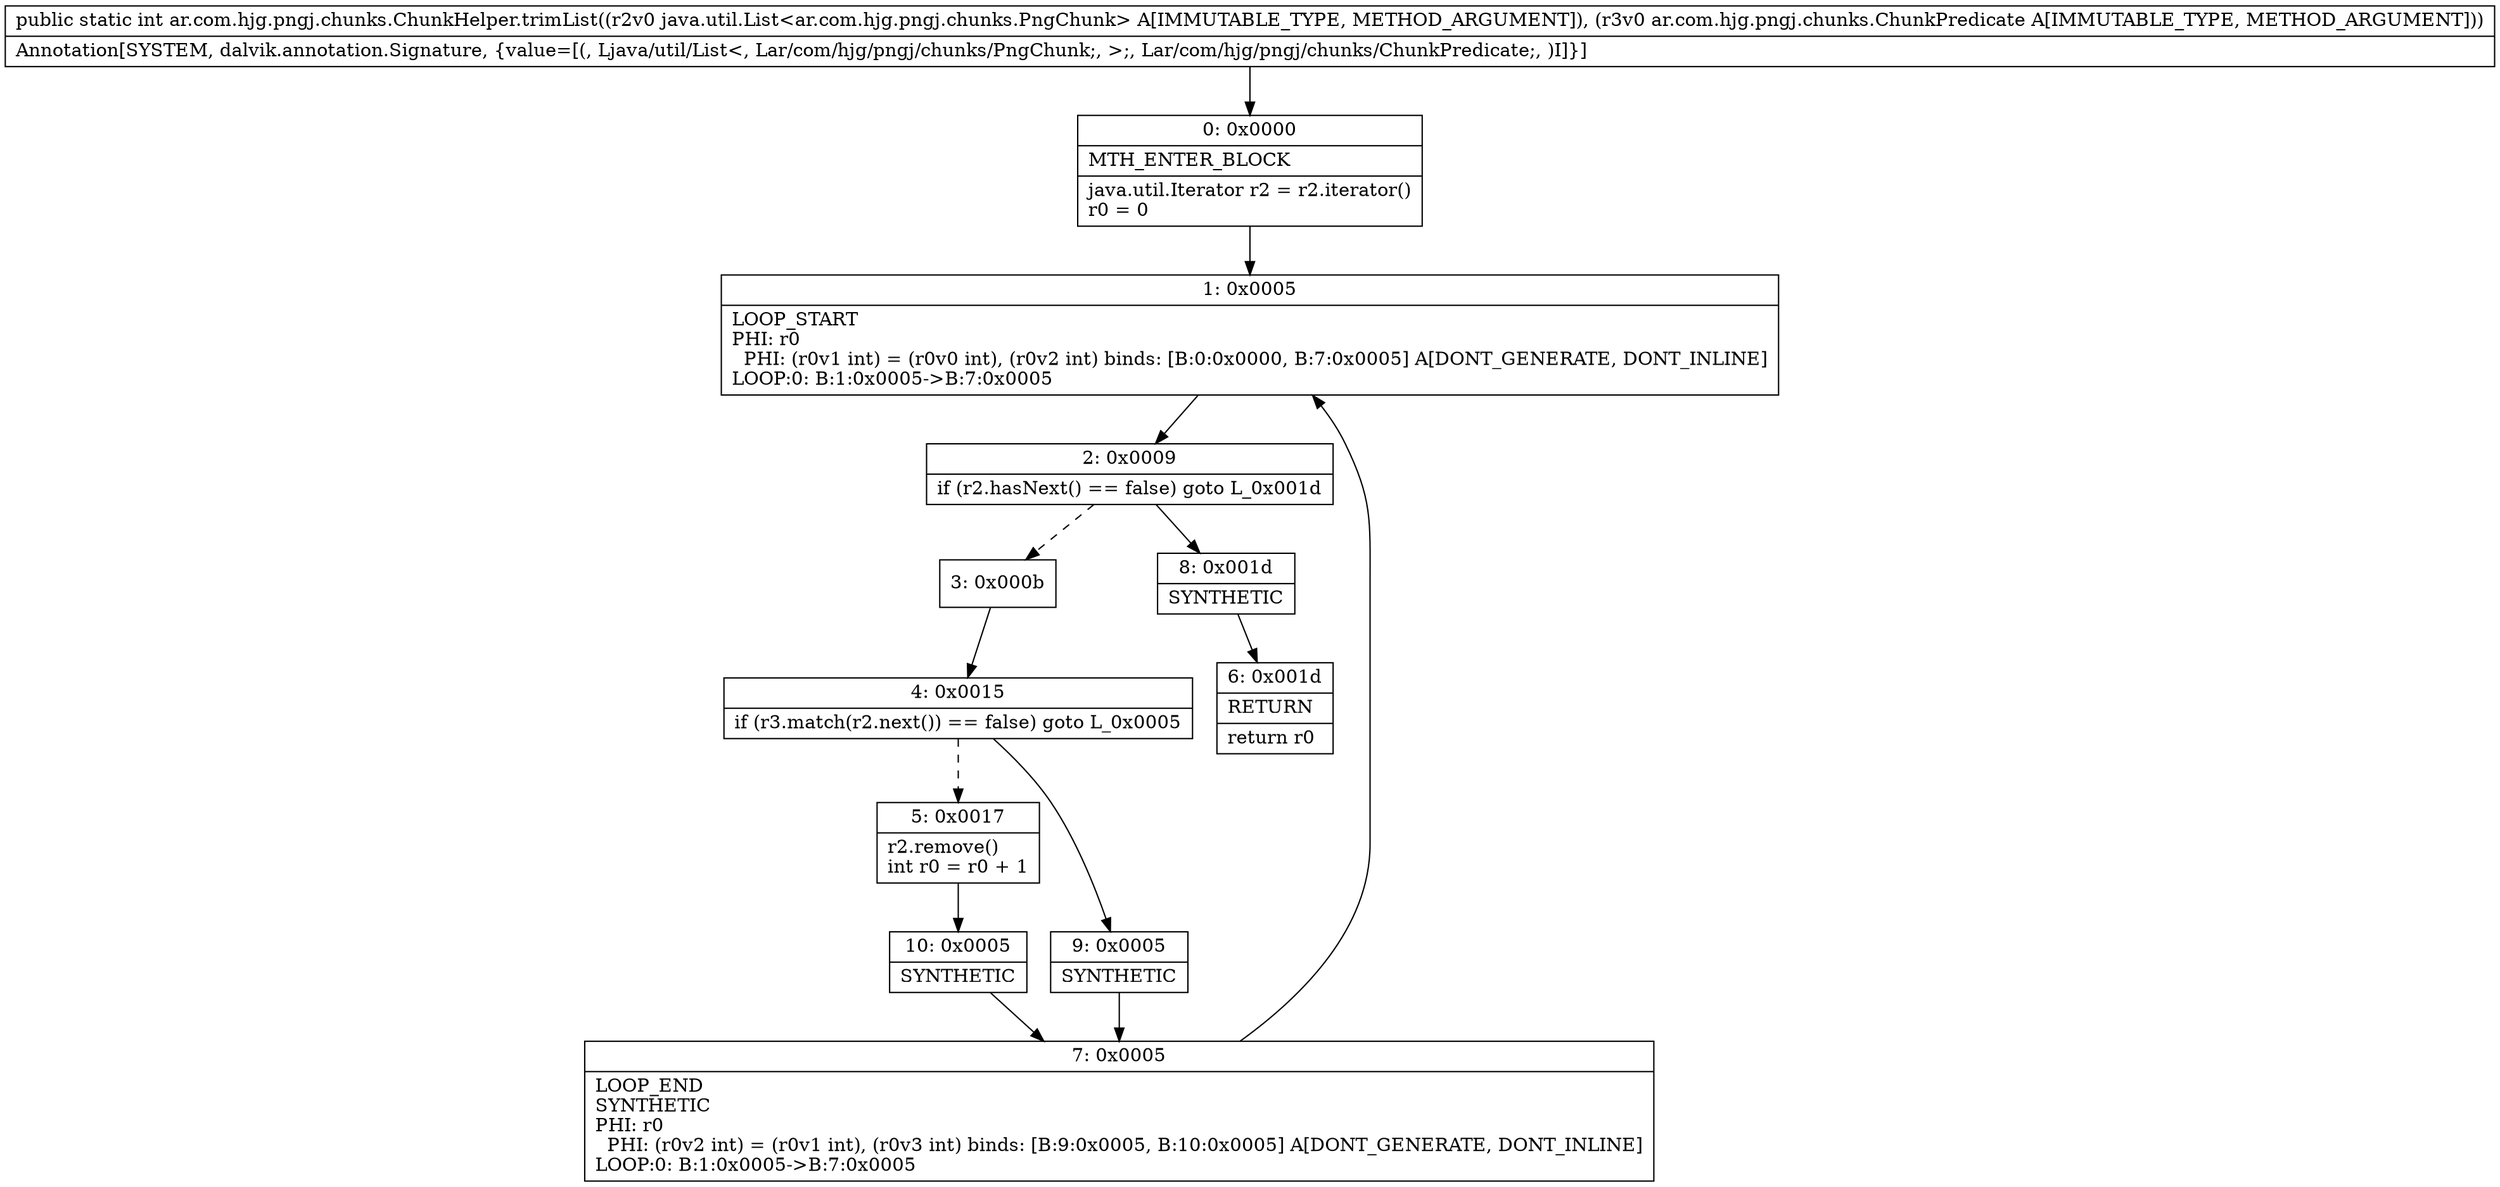 digraph "CFG forar.com.hjg.pngj.chunks.ChunkHelper.trimList(Ljava\/util\/List;Lar\/com\/hjg\/pngj\/chunks\/ChunkPredicate;)I" {
Node_0 [shape=record,label="{0\:\ 0x0000|MTH_ENTER_BLOCK\l|java.util.Iterator r2 = r2.iterator()\lr0 = 0\l}"];
Node_1 [shape=record,label="{1\:\ 0x0005|LOOP_START\lPHI: r0 \l  PHI: (r0v1 int) = (r0v0 int), (r0v2 int) binds: [B:0:0x0000, B:7:0x0005] A[DONT_GENERATE, DONT_INLINE]\lLOOP:0: B:1:0x0005\-\>B:7:0x0005\l}"];
Node_2 [shape=record,label="{2\:\ 0x0009|if (r2.hasNext() == false) goto L_0x001d\l}"];
Node_3 [shape=record,label="{3\:\ 0x000b}"];
Node_4 [shape=record,label="{4\:\ 0x0015|if (r3.match(r2.next()) == false) goto L_0x0005\l}"];
Node_5 [shape=record,label="{5\:\ 0x0017|r2.remove()\lint r0 = r0 + 1\l}"];
Node_6 [shape=record,label="{6\:\ 0x001d|RETURN\l|return r0\l}"];
Node_7 [shape=record,label="{7\:\ 0x0005|LOOP_END\lSYNTHETIC\lPHI: r0 \l  PHI: (r0v2 int) = (r0v1 int), (r0v3 int) binds: [B:9:0x0005, B:10:0x0005] A[DONT_GENERATE, DONT_INLINE]\lLOOP:0: B:1:0x0005\-\>B:7:0x0005\l}"];
Node_8 [shape=record,label="{8\:\ 0x001d|SYNTHETIC\l}"];
Node_9 [shape=record,label="{9\:\ 0x0005|SYNTHETIC\l}"];
Node_10 [shape=record,label="{10\:\ 0x0005|SYNTHETIC\l}"];
MethodNode[shape=record,label="{public static int ar.com.hjg.pngj.chunks.ChunkHelper.trimList((r2v0 java.util.List\<ar.com.hjg.pngj.chunks.PngChunk\> A[IMMUTABLE_TYPE, METHOD_ARGUMENT]), (r3v0 ar.com.hjg.pngj.chunks.ChunkPredicate A[IMMUTABLE_TYPE, METHOD_ARGUMENT]))  | Annotation[SYSTEM, dalvik.annotation.Signature, \{value=[(, Ljava\/util\/List\<, Lar\/com\/hjg\/pngj\/chunks\/PngChunk;, \>;, Lar\/com\/hjg\/pngj\/chunks\/ChunkPredicate;, )I]\}]\l}"];
MethodNode -> Node_0;
Node_0 -> Node_1;
Node_1 -> Node_2;
Node_2 -> Node_3[style=dashed];
Node_2 -> Node_8;
Node_3 -> Node_4;
Node_4 -> Node_5[style=dashed];
Node_4 -> Node_9;
Node_5 -> Node_10;
Node_7 -> Node_1;
Node_8 -> Node_6;
Node_9 -> Node_7;
Node_10 -> Node_7;
}

